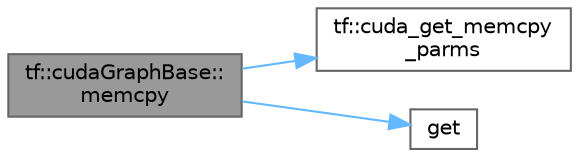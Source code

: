 digraph "tf::cudaGraphBase::memcpy"
{
 // LATEX_PDF_SIZE
  bgcolor="transparent";
  edge [fontname=Helvetica,fontsize=10,labelfontname=Helvetica,labelfontsize=10];
  node [fontname=Helvetica,fontsize=10,shape=box,height=0.2,width=0.4];
  rankdir="LR";
  Node1 [id="Node000001",label="tf::cudaGraphBase::\lmemcpy",height=0.2,width=0.4,color="gray40", fillcolor="grey60", style="filled", fontcolor="black",tooltip="creates a memcpy task that copies untyped data in bytes"];
  Node1 -> Node2 [id="edge1_Node000001_Node000002",color="steelblue1",style="solid",tooltip=" "];
  Node2 [id="Node000002",label="tf::cuda_get_memcpy\l_parms",height=0.2,width=0.4,color="grey40", fillcolor="white", style="filled",URL="$namespacetf.html#a6d7fe7b199f0264b24a831100083f813",tooltip="gets the memcpy node parameter of a memcpy task (untyped)"];
  Node1 -> Node3 [id="edge2_Node000001_Node000003",color="steelblue1",style="solid",tooltip=" "];
  Node3 [id="Node000003",label="get",height=0.2,width=0.4,color="grey40", fillcolor="white", style="filled",URL="$stdlist__overload_8cpp.html#a120a90058439faee14791b33f94c0693",tooltip=" "];
}
